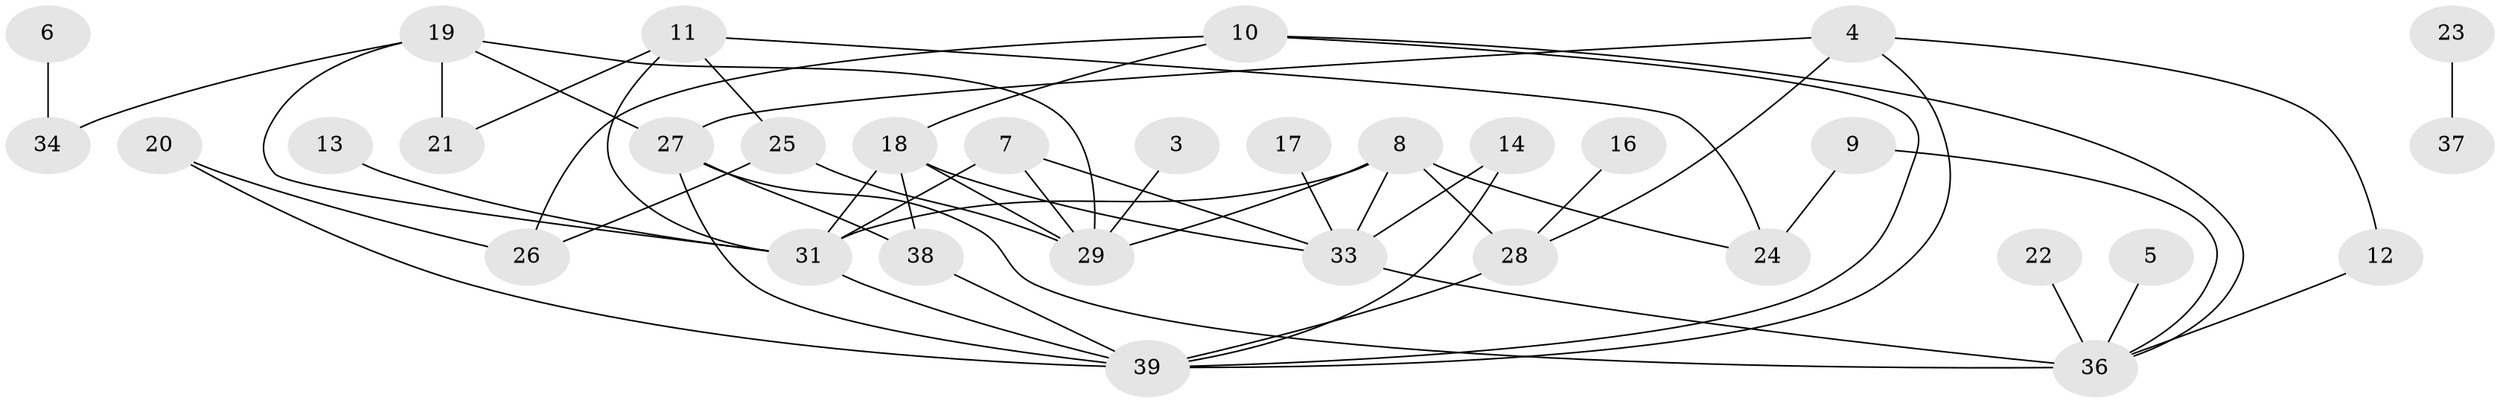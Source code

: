 // original degree distribution, {1: 0.23376623376623376, 0: 0.06493506493506493, 2: 0.24675324675324675, 4: 0.18181818181818182, 3: 0.19480519480519481, 6: 0.03896103896103896, 5: 0.025974025974025976, 7: 0.012987012987012988}
// Generated by graph-tools (version 1.1) at 2025/49/03/09/25 03:49:11]
// undirected, 33 vertices, 53 edges
graph export_dot {
graph [start="1"]
  node [color=gray90,style=filled];
  3;
  4;
  5;
  6;
  7;
  8;
  9;
  10;
  11;
  12;
  13;
  14;
  16;
  17;
  18;
  19;
  20;
  21;
  22;
  23;
  24;
  25;
  26;
  27;
  28;
  29;
  31;
  33;
  34;
  36;
  37;
  38;
  39;
  3 -- 29 [weight=1.0];
  4 -- 12 [weight=1.0];
  4 -- 27 [weight=1.0];
  4 -- 28 [weight=1.0];
  4 -- 39 [weight=1.0];
  5 -- 36 [weight=1.0];
  6 -- 34 [weight=1.0];
  7 -- 29 [weight=1.0];
  7 -- 31 [weight=1.0];
  7 -- 33 [weight=1.0];
  8 -- 24 [weight=1.0];
  8 -- 28 [weight=1.0];
  8 -- 29 [weight=1.0];
  8 -- 31 [weight=1.0];
  8 -- 33 [weight=1.0];
  9 -- 24 [weight=1.0];
  9 -- 36 [weight=1.0];
  10 -- 18 [weight=1.0];
  10 -- 26 [weight=1.0];
  10 -- 36 [weight=1.0];
  10 -- 39 [weight=1.0];
  11 -- 21 [weight=1.0];
  11 -- 24 [weight=1.0];
  11 -- 25 [weight=1.0];
  11 -- 31 [weight=1.0];
  12 -- 36 [weight=1.0];
  13 -- 31 [weight=1.0];
  14 -- 33 [weight=1.0];
  14 -- 39 [weight=1.0];
  16 -- 28 [weight=1.0];
  17 -- 33 [weight=1.0];
  18 -- 29 [weight=1.0];
  18 -- 31 [weight=1.0];
  18 -- 33 [weight=1.0];
  18 -- 38 [weight=1.0];
  19 -- 21 [weight=1.0];
  19 -- 27 [weight=1.0];
  19 -- 29 [weight=1.0];
  19 -- 31 [weight=1.0];
  19 -- 34 [weight=1.0];
  20 -- 26 [weight=1.0];
  20 -- 39 [weight=1.0];
  22 -- 36 [weight=1.0];
  23 -- 37 [weight=1.0];
  25 -- 26 [weight=1.0];
  25 -- 29 [weight=1.0];
  27 -- 36 [weight=1.0];
  27 -- 38 [weight=1.0];
  27 -- 39 [weight=1.0];
  28 -- 39 [weight=2.0];
  31 -- 39 [weight=1.0];
  33 -- 36 [weight=2.0];
  38 -- 39 [weight=2.0];
}
